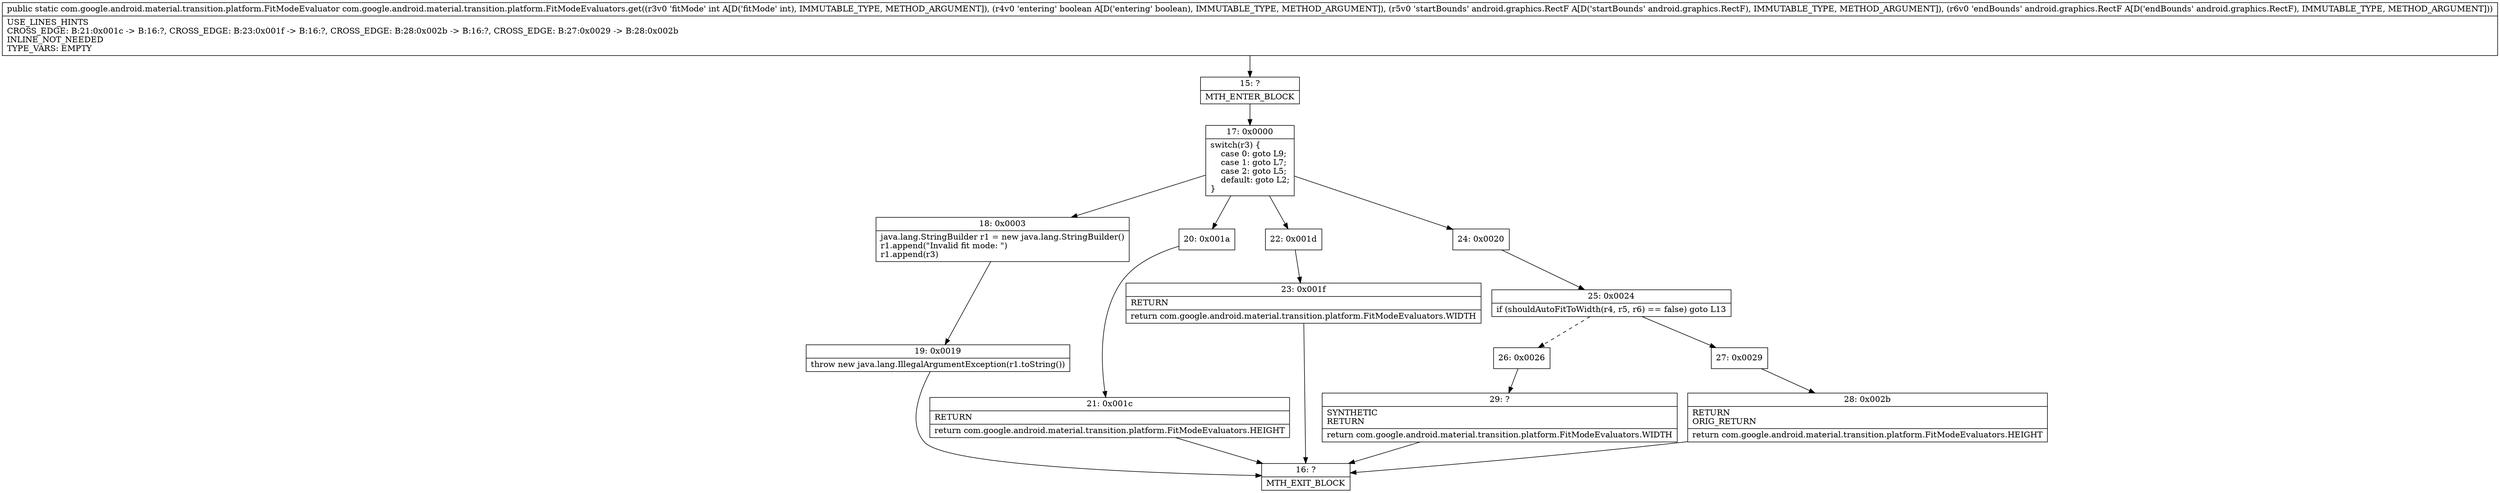 digraph "CFG forcom.google.android.material.transition.platform.FitModeEvaluators.get(IZLandroid\/graphics\/RectF;Landroid\/graphics\/RectF;)Lcom\/google\/android\/material\/transition\/platform\/FitModeEvaluator;" {
Node_15 [shape=record,label="{15\:\ ?|MTH_ENTER_BLOCK\l}"];
Node_17 [shape=record,label="{17\:\ 0x0000|switch(r3) \{\l    case 0: goto L9;\l    case 1: goto L7;\l    case 2: goto L5;\l    default: goto L2;\l\}\l}"];
Node_18 [shape=record,label="{18\:\ 0x0003|java.lang.StringBuilder r1 = new java.lang.StringBuilder()\lr1.append(\"Invalid fit mode: \")\lr1.append(r3)\l}"];
Node_19 [shape=record,label="{19\:\ 0x0019|throw new java.lang.IllegalArgumentException(r1.toString())\l}"];
Node_16 [shape=record,label="{16\:\ ?|MTH_EXIT_BLOCK\l}"];
Node_20 [shape=record,label="{20\:\ 0x001a}"];
Node_21 [shape=record,label="{21\:\ 0x001c|RETURN\l|return com.google.android.material.transition.platform.FitModeEvaluators.HEIGHT\l}"];
Node_22 [shape=record,label="{22\:\ 0x001d}"];
Node_23 [shape=record,label="{23\:\ 0x001f|RETURN\l|return com.google.android.material.transition.platform.FitModeEvaluators.WIDTH\l}"];
Node_24 [shape=record,label="{24\:\ 0x0020}"];
Node_25 [shape=record,label="{25\:\ 0x0024|if (shouldAutoFitToWidth(r4, r5, r6) == false) goto L13\l}"];
Node_26 [shape=record,label="{26\:\ 0x0026}"];
Node_29 [shape=record,label="{29\:\ ?|SYNTHETIC\lRETURN\l|return com.google.android.material.transition.platform.FitModeEvaluators.WIDTH\l}"];
Node_27 [shape=record,label="{27\:\ 0x0029}"];
Node_28 [shape=record,label="{28\:\ 0x002b|RETURN\lORIG_RETURN\l|return com.google.android.material.transition.platform.FitModeEvaluators.HEIGHT\l}"];
MethodNode[shape=record,label="{public static com.google.android.material.transition.platform.FitModeEvaluator com.google.android.material.transition.platform.FitModeEvaluators.get((r3v0 'fitMode' int A[D('fitMode' int), IMMUTABLE_TYPE, METHOD_ARGUMENT]), (r4v0 'entering' boolean A[D('entering' boolean), IMMUTABLE_TYPE, METHOD_ARGUMENT]), (r5v0 'startBounds' android.graphics.RectF A[D('startBounds' android.graphics.RectF), IMMUTABLE_TYPE, METHOD_ARGUMENT]), (r6v0 'endBounds' android.graphics.RectF A[D('endBounds' android.graphics.RectF), IMMUTABLE_TYPE, METHOD_ARGUMENT]))  | USE_LINES_HINTS\lCROSS_EDGE: B:21:0x001c \-\> B:16:?, CROSS_EDGE: B:23:0x001f \-\> B:16:?, CROSS_EDGE: B:28:0x002b \-\> B:16:?, CROSS_EDGE: B:27:0x0029 \-\> B:28:0x002b\lINLINE_NOT_NEEDED\lTYPE_VARS: EMPTY\l}"];
MethodNode -> Node_15;Node_15 -> Node_17;
Node_17 -> Node_18;
Node_17 -> Node_20;
Node_17 -> Node_22;
Node_17 -> Node_24;
Node_18 -> Node_19;
Node_19 -> Node_16;
Node_20 -> Node_21;
Node_21 -> Node_16;
Node_22 -> Node_23;
Node_23 -> Node_16;
Node_24 -> Node_25;
Node_25 -> Node_26[style=dashed];
Node_25 -> Node_27;
Node_26 -> Node_29;
Node_29 -> Node_16;
Node_27 -> Node_28;
Node_28 -> Node_16;
}

